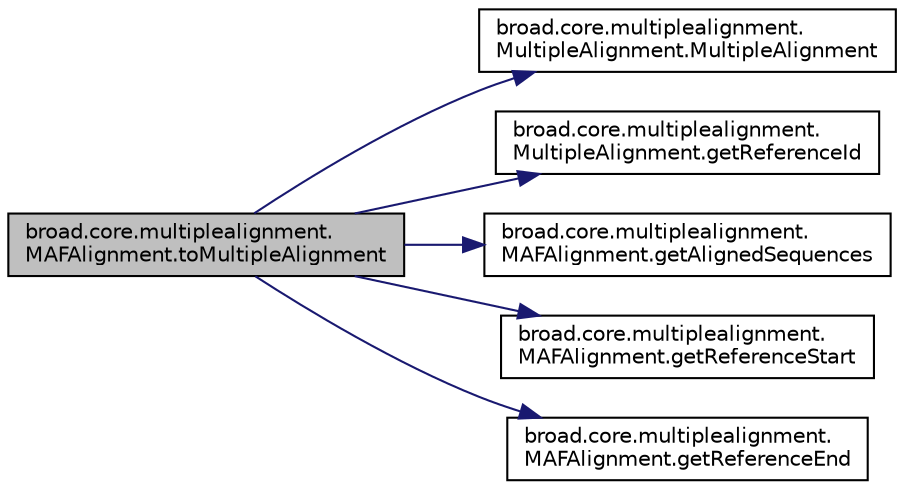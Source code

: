 digraph "broad.core.multiplealignment.MAFAlignment.toMultipleAlignment"
{
  edge [fontname="Helvetica",fontsize="10",labelfontname="Helvetica",labelfontsize="10"];
  node [fontname="Helvetica",fontsize="10",shape=record];
  rankdir="LR";
  Node1 [label="broad.core.multiplealignment.\lMAFAlignment.toMultipleAlignment",height=0.2,width=0.4,color="black", fillcolor="grey75", style="filled" fontcolor="black"];
  Node1 -> Node2 [color="midnightblue",fontsize="10",style="solid",fontname="Helvetica"];
  Node2 [label="broad.core.multiplealignment.\lMultipleAlignment.MultipleAlignment",height=0.2,width=0.4,color="black", fillcolor="white", style="filled",URL="$classbroad_1_1core_1_1multiplealignment_1_1_multiple_alignment.html#a45e6efacdc9a06897bae9482fa1ae83a"];
  Node1 -> Node3 [color="midnightblue",fontsize="10",style="solid",fontname="Helvetica"];
  Node3 [label="broad.core.multiplealignment.\lMultipleAlignment.getReferenceId",height=0.2,width=0.4,color="black", fillcolor="white", style="filled",URL="$classbroad_1_1core_1_1multiplealignment_1_1_multiple_alignment.html#aae72327f5ed0497dd4c97e6a40c85b6a"];
  Node1 -> Node4 [color="midnightblue",fontsize="10",style="solid",fontname="Helvetica"];
  Node4 [label="broad.core.multiplealignment.\lMAFAlignment.getAlignedSequences",height=0.2,width=0.4,color="black", fillcolor="white", style="filled",URL="$classbroad_1_1core_1_1multiplealignment_1_1_m_a_f_alignment.html#a830710becb0a3b9c712a558691cb6efa"];
  Node1 -> Node5 [color="midnightblue",fontsize="10",style="solid",fontname="Helvetica"];
  Node5 [label="broad.core.multiplealignment.\lMAFAlignment.getReferenceStart",height=0.2,width=0.4,color="black", fillcolor="white", style="filled",URL="$classbroad_1_1core_1_1multiplealignment_1_1_m_a_f_alignment.html#a6b6655c27333075b60992c0a509aef72"];
  Node1 -> Node6 [color="midnightblue",fontsize="10",style="solid",fontname="Helvetica"];
  Node6 [label="broad.core.multiplealignment.\lMAFAlignment.getReferenceEnd",height=0.2,width=0.4,color="black", fillcolor="white", style="filled",URL="$classbroad_1_1core_1_1multiplealignment_1_1_m_a_f_alignment.html#ac3c532409f19dd413db6111dea5b1bd1"];
}
